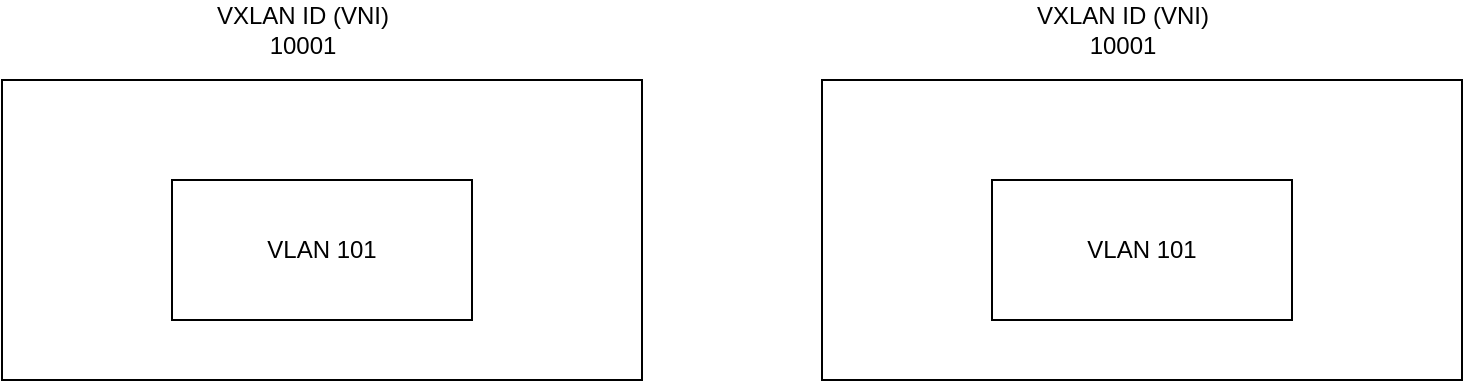 <mxfile version="15.4.1" type="github">
  <diagram id="o34TGZ0ba165lNjoUqik" name="Page-1">
    <mxGraphModel dx="780" dy="1154" grid="1" gridSize="10" guides="1" tooltips="1" connect="1" arrows="1" fold="1" page="1" pageScale="1" pageWidth="850" pageHeight="1100" math="0" shadow="0">
      <root>
        <mxCell id="0" />
        <mxCell id="1" parent="0" />
        <mxCell id="9hW6BUb2svwg_h8EHpMg-1" value="" style="rounded=0;whiteSpace=wrap;html=1;" vertex="1" parent="1">
          <mxGeometry x="50" y="340" width="320" height="150" as="geometry" />
        </mxCell>
        <mxCell id="9hW6BUb2svwg_h8EHpMg-2" value="VLAN 101" style="rounded=0;whiteSpace=wrap;html=1;" vertex="1" parent="1">
          <mxGeometry x="135" y="390" width="150" height="70" as="geometry" />
        </mxCell>
        <mxCell id="9hW6BUb2svwg_h8EHpMg-4" value="VXLAN ID (VNI)&lt;br&gt;10001" style="text;html=1;align=center;verticalAlign=middle;resizable=0;points=[];autosize=1;strokeColor=none;fillColor=none;" vertex="1" parent="1">
          <mxGeometry x="150" y="300" width="100" height="30" as="geometry" />
        </mxCell>
        <mxCell id="9hW6BUb2svwg_h8EHpMg-5" value="" style="rounded=0;whiteSpace=wrap;html=1;" vertex="1" parent="1">
          <mxGeometry x="460" y="340" width="320" height="150" as="geometry" />
        </mxCell>
        <mxCell id="9hW6BUb2svwg_h8EHpMg-6" value="VLAN 101" style="rounded=0;whiteSpace=wrap;html=1;" vertex="1" parent="1">
          <mxGeometry x="545" y="390" width="150" height="70" as="geometry" />
        </mxCell>
        <mxCell id="9hW6BUb2svwg_h8EHpMg-7" value="VXLAN ID (VNI)&lt;br&gt;10001" style="text;html=1;align=center;verticalAlign=middle;resizable=0;points=[];autosize=1;strokeColor=none;fillColor=none;" vertex="1" parent="1">
          <mxGeometry x="560" y="300" width="100" height="30" as="geometry" />
        </mxCell>
      </root>
    </mxGraphModel>
  </diagram>
</mxfile>
